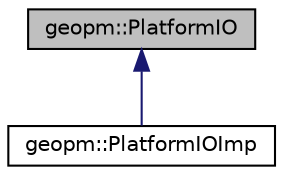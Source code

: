 digraph "geopm::PlatformIO"
{
  edge [fontname="Helvetica",fontsize="10",labelfontname="Helvetica",labelfontsize="10"];
  node [fontname="Helvetica",fontsize="10",shape=record];
  Node0 [label="geopm::PlatformIO",height=0.2,width=0.4,color="black", fillcolor="grey75", style="filled", fontcolor="black"];
  Node0 -> Node1 [dir="back",color="midnightblue",fontsize="10",style="solid",fontname="Helvetica"];
  Node1 [label="geopm::PlatformIOImp",height=0.2,width=0.4,color="black", fillcolor="white", style="filled",URL="$classgeopm_1_1_platform_i_o_imp.html"];
}
